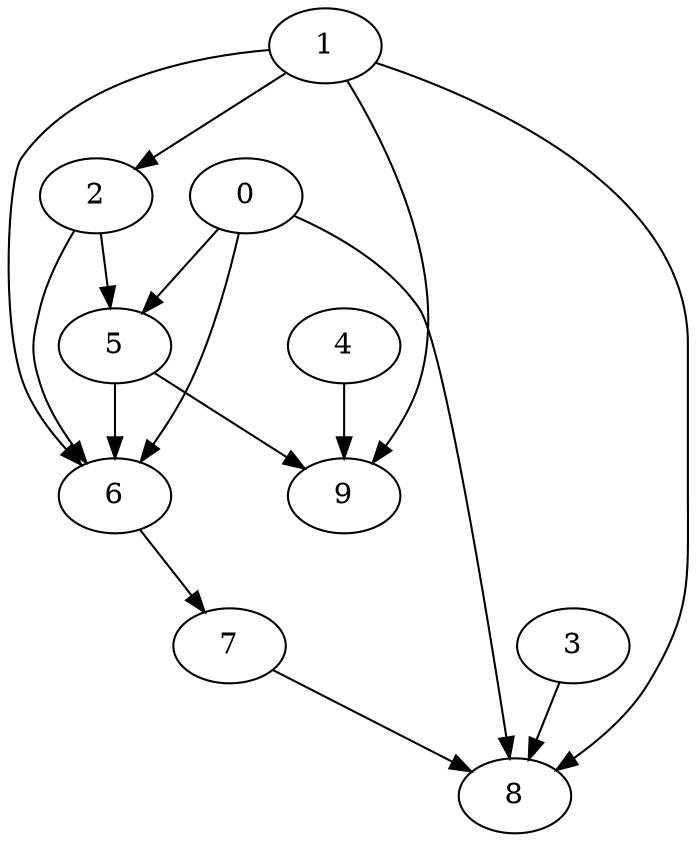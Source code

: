 digraph "Random_Nodes_10_Density_1.50_CCR_10.00_WeightType_Random_GB" {
	graph ["Duplicate states"=0,
		GraphType=Random,
		"Max states in OPEN"=0,
		Modes="120000ms; topo-ordered tasks, ; Pruning: task equivalence, fixed order ready list, ; F-value: ; Optimisation: best schedule length (\
SL) optimisation on equal, ",
		NumberOfTasks=10,
		"Pruned using list schedule length"=29,
		"States removed from OPEN"=0,
		TargetSystem="Homogeneous-16",
		"Time to schedule (ms)"=81,
		"Total idle time"=0,
		"Total schedule length"=57,
		"Total sequential time"=64,
		"Total states created"=66
	];
	1	["Finish time"=19,
		Processor=0,
		"Start time"=15,
		Weight=4];
	2	["Finish time"=21,
		Processor=0,
		"Start time"=19,
		Weight=2];
	1 -> 2	[Weight=50];
	6	["Finish time"=35,
		Processor=0,
		"Start time"=30,
		Weight=5];
	1 -> 6	[Weight=66];
	8	["Finish time"=57,
		Processor=0,
		"Start time"=49,
		Weight=8];
	1 -> 8	[Weight=42];
	9	["Finish time"=49,
		Processor=0,
		"Start time"=43,
		Weight=6];
	1 -> 9	[Weight=50];
	0	["Finish time"=15,
		Processor=0,
		"Start time"=5,
		Weight=10];
	5	["Finish time"=30,
		Processor=0,
		"Start time"=21,
		Weight=9];
	0 -> 5	[Weight=33];
	0 -> 6	[Weight=58];
	0 -> 8	[Weight=17];
	2 -> 5	[Weight=33];
	2 -> 6	[Weight=33];
	5 -> 6	[Weight=25];
	5 -> 9	[Weight=42];
	3	["Finish time"=5,
		Processor=0,
		"Start time"=0,
		Weight=5];
	3 -> 8	[Weight=83];
	7	["Finish time"=43,
		Processor=0,
		"Start time"=35,
		Weight=8];
	6 -> 7	[Weight=33];
	7 -> 8	[Weight=42];
	4	["Finish time"=7,
		Processor=1,
		"Start time"=0,
		Weight=7];
	4 -> 9	[Weight=33];
}
